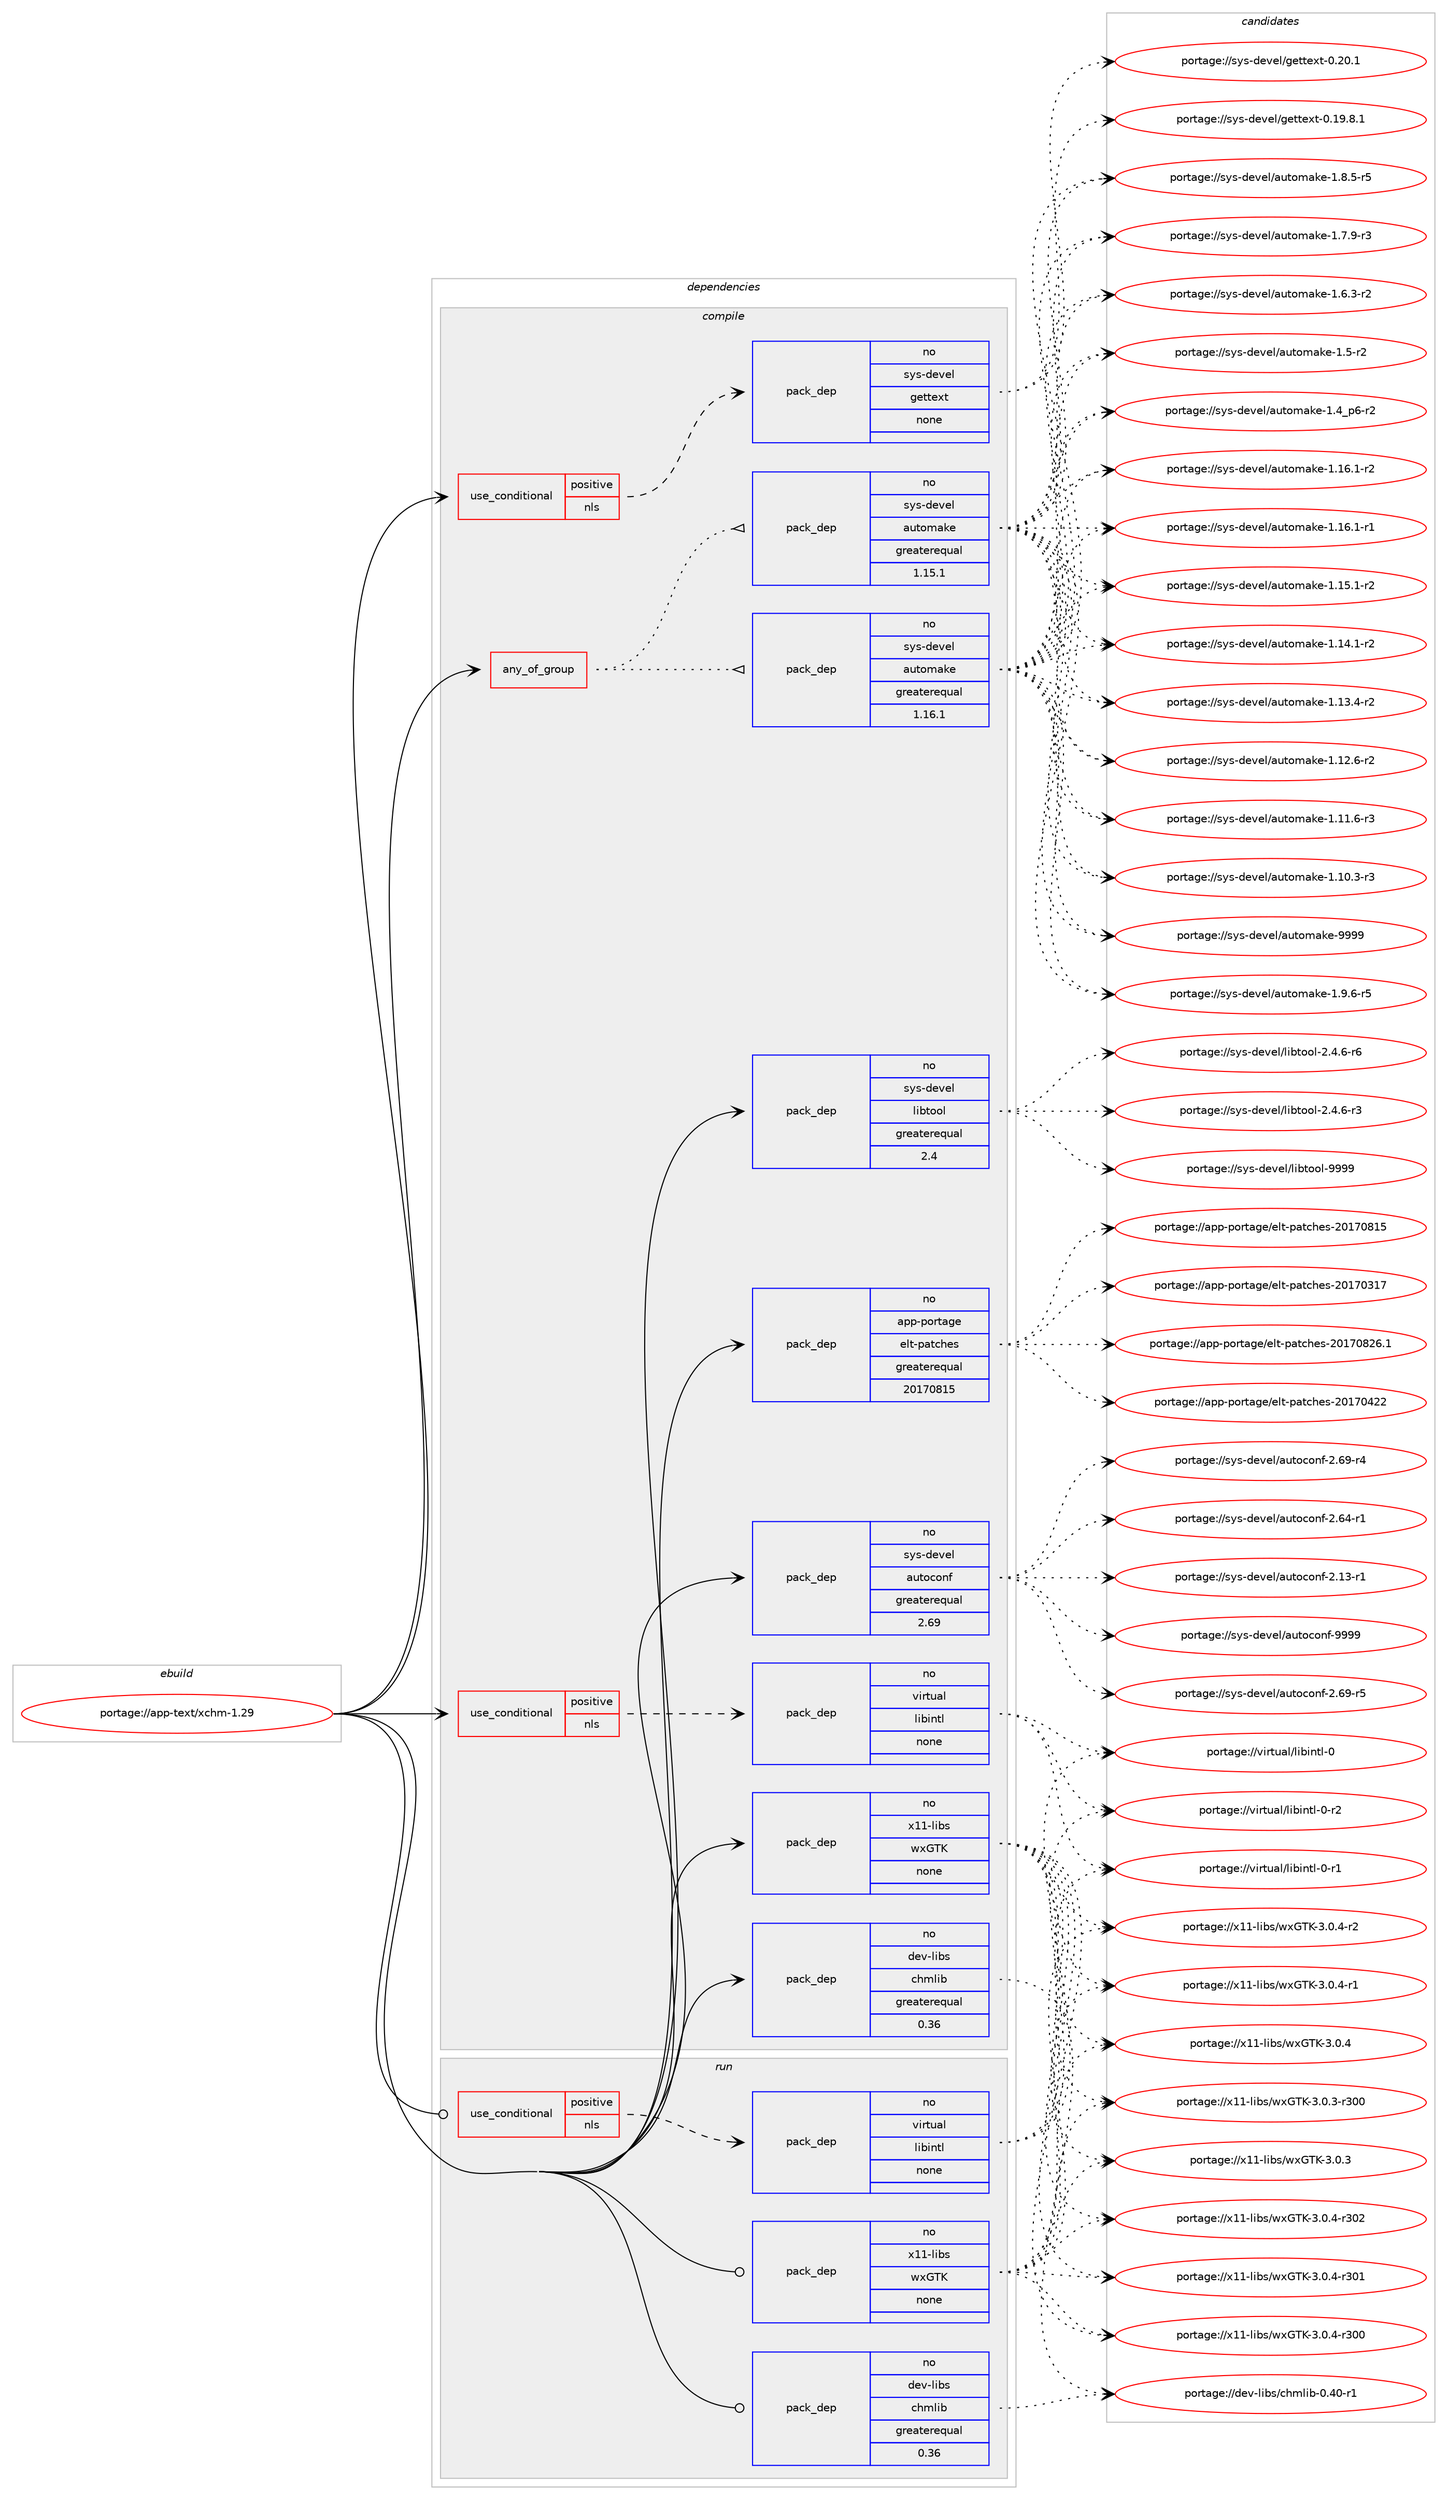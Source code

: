 digraph prolog {

# *************
# Graph options
# *************

newrank=true;
concentrate=true;
compound=true;
graph [rankdir=LR,fontname=Helvetica,fontsize=10,ranksep=1.5];#, ranksep=2.5, nodesep=0.2];
edge  [arrowhead=vee];
node  [fontname=Helvetica,fontsize=10];

# **********
# The ebuild
# **********

subgraph cluster_leftcol {
color=gray;
rank=same;
label=<<i>ebuild</i>>;
id [label="portage://app-text/xchm-1.29", color=red, width=4, href="../app-text/xchm-1.29.svg"];
}

# ****************
# The dependencies
# ****************

subgraph cluster_midcol {
color=gray;
label=<<i>dependencies</i>>;
subgraph cluster_compile {
fillcolor="#eeeeee";
style=filled;
label=<<i>compile</i>>;
subgraph any7621 {
dependency591337 [label=<<TABLE BORDER="0" CELLBORDER="1" CELLSPACING="0" CELLPADDING="4"><TR><TD CELLPADDING="10">any_of_group</TD></TR></TABLE>>, shape=none, color=red];subgraph pack444155 {
dependency591338 [label=<<TABLE BORDER="0" CELLBORDER="1" CELLSPACING="0" CELLPADDING="4" WIDTH="220"><TR><TD ROWSPAN="6" CELLPADDING="30">pack_dep</TD></TR><TR><TD WIDTH="110">no</TD></TR><TR><TD>sys-devel</TD></TR><TR><TD>automake</TD></TR><TR><TD>greaterequal</TD></TR><TR><TD>1.16.1</TD></TR></TABLE>>, shape=none, color=blue];
}
dependency591337:e -> dependency591338:w [weight=20,style="dotted",arrowhead="oinv"];
subgraph pack444156 {
dependency591339 [label=<<TABLE BORDER="0" CELLBORDER="1" CELLSPACING="0" CELLPADDING="4" WIDTH="220"><TR><TD ROWSPAN="6" CELLPADDING="30">pack_dep</TD></TR><TR><TD WIDTH="110">no</TD></TR><TR><TD>sys-devel</TD></TR><TR><TD>automake</TD></TR><TR><TD>greaterequal</TD></TR><TR><TD>1.15.1</TD></TR></TABLE>>, shape=none, color=blue];
}
dependency591337:e -> dependency591339:w [weight=20,style="dotted",arrowhead="oinv"];
}
id:e -> dependency591337:w [weight=20,style="solid",arrowhead="vee"];
subgraph cond139299 {
dependency591340 [label=<<TABLE BORDER="0" CELLBORDER="1" CELLSPACING="0" CELLPADDING="4"><TR><TD ROWSPAN="3" CELLPADDING="10">use_conditional</TD></TR><TR><TD>positive</TD></TR><TR><TD>nls</TD></TR></TABLE>>, shape=none, color=red];
subgraph pack444157 {
dependency591341 [label=<<TABLE BORDER="0" CELLBORDER="1" CELLSPACING="0" CELLPADDING="4" WIDTH="220"><TR><TD ROWSPAN="6" CELLPADDING="30">pack_dep</TD></TR><TR><TD WIDTH="110">no</TD></TR><TR><TD>sys-devel</TD></TR><TR><TD>gettext</TD></TR><TR><TD>none</TD></TR><TR><TD></TD></TR></TABLE>>, shape=none, color=blue];
}
dependency591340:e -> dependency591341:w [weight=20,style="dashed",arrowhead="vee"];
}
id:e -> dependency591340:w [weight=20,style="solid",arrowhead="vee"];
subgraph cond139300 {
dependency591342 [label=<<TABLE BORDER="0" CELLBORDER="1" CELLSPACING="0" CELLPADDING="4"><TR><TD ROWSPAN="3" CELLPADDING="10">use_conditional</TD></TR><TR><TD>positive</TD></TR><TR><TD>nls</TD></TR></TABLE>>, shape=none, color=red];
subgraph pack444158 {
dependency591343 [label=<<TABLE BORDER="0" CELLBORDER="1" CELLSPACING="0" CELLPADDING="4" WIDTH="220"><TR><TD ROWSPAN="6" CELLPADDING="30">pack_dep</TD></TR><TR><TD WIDTH="110">no</TD></TR><TR><TD>virtual</TD></TR><TR><TD>libintl</TD></TR><TR><TD>none</TD></TR><TR><TD></TD></TR></TABLE>>, shape=none, color=blue];
}
dependency591342:e -> dependency591343:w [weight=20,style="dashed",arrowhead="vee"];
}
id:e -> dependency591342:w [weight=20,style="solid",arrowhead="vee"];
subgraph pack444159 {
dependency591344 [label=<<TABLE BORDER="0" CELLBORDER="1" CELLSPACING="0" CELLPADDING="4" WIDTH="220"><TR><TD ROWSPAN="6" CELLPADDING="30">pack_dep</TD></TR><TR><TD WIDTH="110">no</TD></TR><TR><TD>app-portage</TD></TR><TR><TD>elt-patches</TD></TR><TR><TD>greaterequal</TD></TR><TR><TD>20170815</TD></TR></TABLE>>, shape=none, color=blue];
}
id:e -> dependency591344:w [weight=20,style="solid",arrowhead="vee"];
subgraph pack444160 {
dependency591345 [label=<<TABLE BORDER="0" CELLBORDER="1" CELLSPACING="0" CELLPADDING="4" WIDTH="220"><TR><TD ROWSPAN="6" CELLPADDING="30">pack_dep</TD></TR><TR><TD WIDTH="110">no</TD></TR><TR><TD>dev-libs</TD></TR><TR><TD>chmlib</TD></TR><TR><TD>greaterequal</TD></TR><TR><TD>0.36</TD></TR></TABLE>>, shape=none, color=blue];
}
id:e -> dependency591345:w [weight=20,style="solid",arrowhead="vee"];
subgraph pack444161 {
dependency591346 [label=<<TABLE BORDER="0" CELLBORDER="1" CELLSPACING="0" CELLPADDING="4" WIDTH="220"><TR><TD ROWSPAN="6" CELLPADDING="30">pack_dep</TD></TR><TR><TD WIDTH="110">no</TD></TR><TR><TD>sys-devel</TD></TR><TR><TD>autoconf</TD></TR><TR><TD>greaterequal</TD></TR><TR><TD>2.69</TD></TR></TABLE>>, shape=none, color=blue];
}
id:e -> dependency591346:w [weight=20,style="solid",arrowhead="vee"];
subgraph pack444162 {
dependency591347 [label=<<TABLE BORDER="0" CELLBORDER="1" CELLSPACING="0" CELLPADDING="4" WIDTH="220"><TR><TD ROWSPAN="6" CELLPADDING="30">pack_dep</TD></TR><TR><TD WIDTH="110">no</TD></TR><TR><TD>sys-devel</TD></TR><TR><TD>libtool</TD></TR><TR><TD>greaterequal</TD></TR><TR><TD>2.4</TD></TR></TABLE>>, shape=none, color=blue];
}
id:e -> dependency591347:w [weight=20,style="solid",arrowhead="vee"];
subgraph pack444163 {
dependency591348 [label=<<TABLE BORDER="0" CELLBORDER="1" CELLSPACING="0" CELLPADDING="4" WIDTH="220"><TR><TD ROWSPAN="6" CELLPADDING="30">pack_dep</TD></TR><TR><TD WIDTH="110">no</TD></TR><TR><TD>x11-libs</TD></TR><TR><TD>wxGTK</TD></TR><TR><TD>none</TD></TR><TR><TD></TD></TR></TABLE>>, shape=none, color=blue];
}
id:e -> dependency591348:w [weight=20,style="solid",arrowhead="vee"];
}
subgraph cluster_compileandrun {
fillcolor="#eeeeee";
style=filled;
label=<<i>compile and run</i>>;
}
subgraph cluster_run {
fillcolor="#eeeeee";
style=filled;
label=<<i>run</i>>;
subgraph cond139301 {
dependency591349 [label=<<TABLE BORDER="0" CELLBORDER="1" CELLSPACING="0" CELLPADDING="4"><TR><TD ROWSPAN="3" CELLPADDING="10">use_conditional</TD></TR><TR><TD>positive</TD></TR><TR><TD>nls</TD></TR></TABLE>>, shape=none, color=red];
subgraph pack444164 {
dependency591350 [label=<<TABLE BORDER="0" CELLBORDER="1" CELLSPACING="0" CELLPADDING="4" WIDTH="220"><TR><TD ROWSPAN="6" CELLPADDING="30">pack_dep</TD></TR><TR><TD WIDTH="110">no</TD></TR><TR><TD>virtual</TD></TR><TR><TD>libintl</TD></TR><TR><TD>none</TD></TR><TR><TD></TD></TR></TABLE>>, shape=none, color=blue];
}
dependency591349:e -> dependency591350:w [weight=20,style="dashed",arrowhead="vee"];
}
id:e -> dependency591349:w [weight=20,style="solid",arrowhead="odot"];
subgraph pack444165 {
dependency591351 [label=<<TABLE BORDER="0" CELLBORDER="1" CELLSPACING="0" CELLPADDING="4" WIDTH="220"><TR><TD ROWSPAN="6" CELLPADDING="30">pack_dep</TD></TR><TR><TD WIDTH="110">no</TD></TR><TR><TD>dev-libs</TD></TR><TR><TD>chmlib</TD></TR><TR><TD>greaterequal</TD></TR><TR><TD>0.36</TD></TR></TABLE>>, shape=none, color=blue];
}
id:e -> dependency591351:w [weight=20,style="solid",arrowhead="odot"];
subgraph pack444166 {
dependency591352 [label=<<TABLE BORDER="0" CELLBORDER="1" CELLSPACING="0" CELLPADDING="4" WIDTH="220"><TR><TD ROWSPAN="6" CELLPADDING="30">pack_dep</TD></TR><TR><TD WIDTH="110">no</TD></TR><TR><TD>x11-libs</TD></TR><TR><TD>wxGTK</TD></TR><TR><TD>none</TD></TR><TR><TD></TD></TR></TABLE>>, shape=none, color=blue];
}
id:e -> dependency591352:w [weight=20,style="solid",arrowhead="odot"];
}
}

# **************
# The candidates
# **************

subgraph cluster_choices {
rank=same;
color=gray;
label=<<i>candidates</i>>;

subgraph choice444155 {
color=black;
nodesep=1;
choice115121115451001011181011084797117116111109971071014557575757 [label="portage://sys-devel/automake-9999", color=red, width=4,href="../sys-devel/automake-9999.svg"];
choice115121115451001011181011084797117116111109971071014549465746544511453 [label="portage://sys-devel/automake-1.9.6-r5", color=red, width=4,href="../sys-devel/automake-1.9.6-r5.svg"];
choice115121115451001011181011084797117116111109971071014549465646534511453 [label="portage://sys-devel/automake-1.8.5-r5", color=red, width=4,href="../sys-devel/automake-1.8.5-r5.svg"];
choice115121115451001011181011084797117116111109971071014549465546574511451 [label="portage://sys-devel/automake-1.7.9-r3", color=red, width=4,href="../sys-devel/automake-1.7.9-r3.svg"];
choice115121115451001011181011084797117116111109971071014549465446514511450 [label="portage://sys-devel/automake-1.6.3-r2", color=red, width=4,href="../sys-devel/automake-1.6.3-r2.svg"];
choice11512111545100101118101108479711711611110997107101454946534511450 [label="portage://sys-devel/automake-1.5-r2", color=red, width=4,href="../sys-devel/automake-1.5-r2.svg"];
choice115121115451001011181011084797117116111109971071014549465295112544511450 [label="portage://sys-devel/automake-1.4_p6-r2", color=red, width=4,href="../sys-devel/automake-1.4_p6-r2.svg"];
choice11512111545100101118101108479711711611110997107101454946495446494511450 [label="portage://sys-devel/automake-1.16.1-r2", color=red, width=4,href="../sys-devel/automake-1.16.1-r2.svg"];
choice11512111545100101118101108479711711611110997107101454946495446494511449 [label="portage://sys-devel/automake-1.16.1-r1", color=red, width=4,href="../sys-devel/automake-1.16.1-r1.svg"];
choice11512111545100101118101108479711711611110997107101454946495346494511450 [label="portage://sys-devel/automake-1.15.1-r2", color=red, width=4,href="../sys-devel/automake-1.15.1-r2.svg"];
choice11512111545100101118101108479711711611110997107101454946495246494511450 [label="portage://sys-devel/automake-1.14.1-r2", color=red, width=4,href="../sys-devel/automake-1.14.1-r2.svg"];
choice11512111545100101118101108479711711611110997107101454946495146524511450 [label="portage://sys-devel/automake-1.13.4-r2", color=red, width=4,href="../sys-devel/automake-1.13.4-r2.svg"];
choice11512111545100101118101108479711711611110997107101454946495046544511450 [label="portage://sys-devel/automake-1.12.6-r2", color=red, width=4,href="../sys-devel/automake-1.12.6-r2.svg"];
choice11512111545100101118101108479711711611110997107101454946494946544511451 [label="portage://sys-devel/automake-1.11.6-r3", color=red, width=4,href="../sys-devel/automake-1.11.6-r3.svg"];
choice11512111545100101118101108479711711611110997107101454946494846514511451 [label="portage://sys-devel/automake-1.10.3-r3", color=red, width=4,href="../sys-devel/automake-1.10.3-r3.svg"];
dependency591338:e -> choice115121115451001011181011084797117116111109971071014557575757:w [style=dotted,weight="100"];
dependency591338:e -> choice115121115451001011181011084797117116111109971071014549465746544511453:w [style=dotted,weight="100"];
dependency591338:e -> choice115121115451001011181011084797117116111109971071014549465646534511453:w [style=dotted,weight="100"];
dependency591338:e -> choice115121115451001011181011084797117116111109971071014549465546574511451:w [style=dotted,weight="100"];
dependency591338:e -> choice115121115451001011181011084797117116111109971071014549465446514511450:w [style=dotted,weight="100"];
dependency591338:e -> choice11512111545100101118101108479711711611110997107101454946534511450:w [style=dotted,weight="100"];
dependency591338:e -> choice115121115451001011181011084797117116111109971071014549465295112544511450:w [style=dotted,weight="100"];
dependency591338:e -> choice11512111545100101118101108479711711611110997107101454946495446494511450:w [style=dotted,weight="100"];
dependency591338:e -> choice11512111545100101118101108479711711611110997107101454946495446494511449:w [style=dotted,weight="100"];
dependency591338:e -> choice11512111545100101118101108479711711611110997107101454946495346494511450:w [style=dotted,weight="100"];
dependency591338:e -> choice11512111545100101118101108479711711611110997107101454946495246494511450:w [style=dotted,weight="100"];
dependency591338:e -> choice11512111545100101118101108479711711611110997107101454946495146524511450:w [style=dotted,weight="100"];
dependency591338:e -> choice11512111545100101118101108479711711611110997107101454946495046544511450:w [style=dotted,weight="100"];
dependency591338:e -> choice11512111545100101118101108479711711611110997107101454946494946544511451:w [style=dotted,weight="100"];
dependency591338:e -> choice11512111545100101118101108479711711611110997107101454946494846514511451:w [style=dotted,weight="100"];
}
subgraph choice444156 {
color=black;
nodesep=1;
choice115121115451001011181011084797117116111109971071014557575757 [label="portage://sys-devel/automake-9999", color=red, width=4,href="../sys-devel/automake-9999.svg"];
choice115121115451001011181011084797117116111109971071014549465746544511453 [label="portage://sys-devel/automake-1.9.6-r5", color=red, width=4,href="../sys-devel/automake-1.9.6-r5.svg"];
choice115121115451001011181011084797117116111109971071014549465646534511453 [label="portage://sys-devel/automake-1.8.5-r5", color=red, width=4,href="../sys-devel/automake-1.8.5-r5.svg"];
choice115121115451001011181011084797117116111109971071014549465546574511451 [label="portage://sys-devel/automake-1.7.9-r3", color=red, width=4,href="../sys-devel/automake-1.7.9-r3.svg"];
choice115121115451001011181011084797117116111109971071014549465446514511450 [label="portage://sys-devel/automake-1.6.3-r2", color=red, width=4,href="../sys-devel/automake-1.6.3-r2.svg"];
choice11512111545100101118101108479711711611110997107101454946534511450 [label="portage://sys-devel/automake-1.5-r2", color=red, width=4,href="../sys-devel/automake-1.5-r2.svg"];
choice115121115451001011181011084797117116111109971071014549465295112544511450 [label="portage://sys-devel/automake-1.4_p6-r2", color=red, width=4,href="../sys-devel/automake-1.4_p6-r2.svg"];
choice11512111545100101118101108479711711611110997107101454946495446494511450 [label="portage://sys-devel/automake-1.16.1-r2", color=red, width=4,href="../sys-devel/automake-1.16.1-r2.svg"];
choice11512111545100101118101108479711711611110997107101454946495446494511449 [label="portage://sys-devel/automake-1.16.1-r1", color=red, width=4,href="../sys-devel/automake-1.16.1-r1.svg"];
choice11512111545100101118101108479711711611110997107101454946495346494511450 [label="portage://sys-devel/automake-1.15.1-r2", color=red, width=4,href="../sys-devel/automake-1.15.1-r2.svg"];
choice11512111545100101118101108479711711611110997107101454946495246494511450 [label="portage://sys-devel/automake-1.14.1-r2", color=red, width=4,href="../sys-devel/automake-1.14.1-r2.svg"];
choice11512111545100101118101108479711711611110997107101454946495146524511450 [label="portage://sys-devel/automake-1.13.4-r2", color=red, width=4,href="../sys-devel/automake-1.13.4-r2.svg"];
choice11512111545100101118101108479711711611110997107101454946495046544511450 [label="portage://sys-devel/automake-1.12.6-r2", color=red, width=4,href="../sys-devel/automake-1.12.6-r2.svg"];
choice11512111545100101118101108479711711611110997107101454946494946544511451 [label="portage://sys-devel/automake-1.11.6-r3", color=red, width=4,href="../sys-devel/automake-1.11.6-r3.svg"];
choice11512111545100101118101108479711711611110997107101454946494846514511451 [label="portage://sys-devel/automake-1.10.3-r3", color=red, width=4,href="../sys-devel/automake-1.10.3-r3.svg"];
dependency591339:e -> choice115121115451001011181011084797117116111109971071014557575757:w [style=dotted,weight="100"];
dependency591339:e -> choice115121115451001011181011084797117116111109971071014549465746544511453:w [style=dotted,weight="100"];
dependency591339:e -> choice115121115451001011181011084797117116111109971071014549465646534511453:w [style=dotted,weight="100"];
dependency591339:e -> choice115121115451001011181011084797117116111109971071014549465546574511451:w [style=dotted,weight="100"];
dependency591339:e -> choice115121115451001011181011084797117116111109971071014549465446514511450:w [style=dotted,weight="100"];
dependency591339:e -> choice11512111545100101118101108479711711611110997107101454946534511450:w [style=dotted,weight="100"];
dependency591339:e -> choice115121115451001011181011084797117116111109971071014549465295112544511450:w [style=dotted,weight="100"];
dependency591339:e -> choice11512111545100101118101108479711711611110997107101454946495446494511450:w [style=dotted,weight="100"];
dependency591339:e -> choice11512111545100101118101108479711711611110997107101454946495446494511449:w [style=dotted,weight="100"];
dependency591339:e -> choice11512111545100101118101108479711711611110997107101454946495346494511450:w [style=dotted,weight="100"];
dependency591339:e -> choice11512111545100101118101108479711711611110997107101454946495246494511450:w [style=dotted,weight="100"];
dependency591339:e -> choice11512111545100101118101108479711711611110997107101454946495146524511450:w [style=dotted,weight="100"];
dependency591339:e -> choice11512111545100101118101108479711711611110997107101454946495046544511450:w [style=dotted,weight="100"];
dependency591339:e -> choice11512111545100101118101108479711711611110997107101454946494946544511451:w [style=dotted,weight="100"];
dependency591339:e -> choice11512111545100101118101108479711711611110997107101454946494846514511451:w [style=dotted,weight="100"];
}
subgraph choice444157 {
color=black;
nodesep=1;
choice115121115451001011181011084710310111611610112011645484650484649 [label="portage://sys-devel/gettext-0.20.1", color=red, width=4,href="../sys-devel/gettext-0.20.1.svg"];
choice1151211154510010111810110847103101116116101120116454846495746564649 [label="portage://sys-devel/gettext-0.19.8.1", color=red, width=4,href="../sys-devel/gettext-0.19.8.1.svg"];
dependency591341:e -> choice115121115451001011181011084710310111611610112011645484650484649:w [style=dotted,weight="100"];
dependency591341:e -> choice1151211154510010111810110847103101116116101120116454846495746564649:w [style=dotted,weight="100"];
}
subgraph choice444158 {
color=black;
nodesep=1;
choice11810511411611797108471081059810511011610845484511450 [label="portage://virtual/libintl-0-r2", color=red, width=4,href="../virtual/libintl-0-r2.svg"];
choice11810511411611797108471081059810511011610845484511449 [label="portage://virtual/libintl-0-r1", color=red, width=4,href="../virtual/libintl-0-r1.svg"];
choice1181051141161179710847108105981051101161084548 [label="portage://virtual/libintl-0", color=red, width=4,href="../virtual/libintl-0.svg"];
dependency591343:e -> choice11810511411611797108471081059810511011610845484511450:w [style=dotted,weight="100"];
dependency591343:e -> choice11810511411611797108471081059810511011610845484511449:w [style=dotted,weight="100"];
dependency591343:e -> choice1181051141161179710847108105981051101161084548:w [style=dotted,weight="100"];
}
subgraph choice444159 {
color=black;
nodesep=1;
choice971121124511211111411697103101471011081164511297116991041011154550484955485650544649 [label="portage://app-portage/elt-patches-20170826.1", color=red, width=4,href="../app-portage/elt-patches-20170826.1.svg"];
choice97112112451121111141169710310147101108116451129711699104101115455048495548564953 [label="portage://app-portage/elt-patches-20170815", color=red, width=4,href="../app-portage/elt-patches-20170815.svg"];
choice97112112451121111141169710310147101108116451129711699104101115455048495548525050 [label="portage://app-portage/elt-patches-20170422", color=red, width=4,href="../app-portage/elt-patches-20170422.svg"];
choice97112112451121111141169710310147101108116451129711699104101115455048495548514955 [label="portage://app-portage/elt-patches-20170317", color=red, width=4,href="../app-portage/elt-patches-20170317.svg"];
dependency591344:e -> choice971121124511211111411697103101471011081164511297116991041011154550484955485650544649:w [style=dotted,weight="100"];
dependency591344:e -> choice97112112451121111141169710310147101108116451129711699104101115455048495548564953:w [style=dotted,weight="100"];
dependency591344:e -> choice97112112451121111141169710310147101108116451129711699104101115455048495548525050:w [style=dotted,weight="100"];
dependency591344:e -> choice97112112451121111141169710310147101108116451129711699104101115455048495548514955:w [style=dotted,weight="100"];
}
subgraph choice444160 {
color=black;
nodesep=1;
choice100101118451081059811547991041091081059845484652484511449 [label="portage://dev-libs/chmlib-0.40-r1", color=red, width=4,href="../dev-libs/chmlib-0.40-r1.svg"];
dependency591345:e -> choice100101118451081059811547991041091081059845484652484511449:w [style=dotted,weight="100"];
}
subgraph choice444161 {
color=black;
nodesep=1;
choice115121115451001011181011084797117116111991111101024557575757 [label="portage://sys-devel/autoconf-9999", color=red, width=4,href="../sys-devel/autoconf-9999.svg"];
choice1151211154510010111810110847971171161119911111010245504654574511453 [label="portage://sys-devel/autoconf-2.69-r5", color=red, width=4,href="../sys-devel/autoconf-2.69-r5.svg"];
choice1151211154510010111810110847971171161119911111010245504654574511452 [label="portage://sys-devel/autoconf-2.69-r4", color=red, width=4,href="../sys-devel/autoconf-2.69-r4.svg"];
choice1151211154510010111810110847971171161119911111010245504654524511449 [label="portage://sys-devel/autoconf-2.64-r1", color=red, width=4,href="../sys-devel/autoconf-2.64-r1.svg"];
choice1151211154510010111810110847971171161119911111010245504649514511449 [label="portage://sys-devel/autoconf-2.13-r1", color=red, width=4,href="../sys-devel/autoconf-2.13-r1.svg"];
dependency591346:e -> choice115121115451001011181011084797117116111991111101024557575757:w [style=dotted,weight="100"];
dependency591346:e -> choice1151211154510010111810110847971171161119911111010245504654574511453:w [style=dotted,weight="100"];
dependency591346:e -> choice1151211154510010111810110847971171161119911111010245504654574511452:w [style=dotted,weight="100"];
dependency591346:e -> choice1151211154510010111810110847971171161119911111010245504654524511449:w [style=dotted,weight="100"];
dependency591346:e -> choice1151211154510010111810110847971171161119911111010245504649514511449:w [style=dotted,weight="100"];
}
subgraph choice444162 {
color=black;
nodesep=1;
choice1151211154510010111810110847108105981161111111084557575757 [label="portage://sys-devel/libtool-9999", color=red, width=4,href="../sys-devel/libtool-9999.svg"];
choice1151211154510010111810110847108105981161111111084550465246544511454 [label="portage://sys-devel/libtool-2.4.6-r6", color=red, width=4,href="../sys-devel/libtool-2.4.6-r6.svg"];
choice1151211154510010111810110847108105981161111111084550465246544511451 [label="portage://sys-devel/libtool-2.4.6-r3", color=red, width=4,href="../sys-devel/libtool-2.4.6-r3.svg"];
dependency591347:e -> choice1151211154510010111810110847108105981161111111084557575757:w [style=dotted,weight="100"];
dependency591347:e -> choice1151211154510010111810110847108105981161111111084550465246544511454:w [style=dotted,weight="100"];
dependency591347:e -> choice1151211154510010111810110847108105981161111111084550465246544511451:w [style=dotted,weight="100"];
}
subgraph choice444163 {
color=black;
nodesep=1;
choice120494945108105981154711912071847545514648465245114514850 [label="portage://x11-libs/wxGTK-3.0.4-r302", color=red, width=4,href="../x11-libs/wxGTK-3.0.4-r302.svg"];
choice120494945108105981154711912071847545514648465245114514849 [label="portage://x11-libs/wxGTK-3.0.4-r301", color=red, width=4,href="../x11-libs/wxGTK-3.0.4-r301.svg"];
choice120494945108105981154711912071847545514648465245114514848 [label="portage://x11-libs/wxGTK-3.0.4-r300", color=red, width=4,href="../x11-libs/wxGTK-3.0.4-r300.svg"];
choice12049494510810598115471191207184754551464846524511450 [label="portage://x11-libs/wxGTK-3.0.4-r2", color=red, width=4,href="../x11-libs/wxGTK-3.0.4-r2.svg"];
choice12049494510810598115471191207184754551464846524511449 [label="portage://x11-libs/wxGTK-3.0.4-r1", color=red, width=4,href="../x11-libs/wxGTK-3.0.4-r1.svg"];
choice1204949451081059811547119120718475455146484652 [label="portage://x11-libs/wxGTK-3.0.4", color=red, width=4,href="../x11-libs/wxGTK-3.0.4.svg"];
choice120494945108105981154711912071847545514648465145114514848 [label="portage://x11-libs/wxGTK-3.0.3-r300", color=red, width=4,href="../x11-libs/wxGTK-3.0.3-r300.svg"];
choice1204949451081059811547119120718475455146484651 [label="portage://x11-libs/wxGTK-3.0.3", color=red, width=4,href="../x11-libs/wxGTK-3.0.3.svg"];
dependency591348:e -> choice120494945108105981154711912071847545514648465245114514850:w [style=dotted,weight="100"];
dependency591348:e -> choice120494945108105981154711912071847545514648465245114514849:w [style=dotted,weight="100"];
dependency591348:e -> choice120494945108105981154711912071847545514648465245114514848:w [style=dotted,weight="100"];
dependency591348:e -> choice12049494510810598115471191207184754551464846524511450:w [style=dotted,weight="100"];
dependency591348:e -> choice12049494510810598115471191207184754551464846524511449:w [style=dotted,weight="100"];
dependency591348:e -> choice1204949451081059811547119120718475455146484652:w [style=dotted,weight="100"];
dependency591348:e -> choice120494945108105981154711912071847545514648465145114514848:w [style=dotted,weight="100"];
dependency591348:e -> choice1204949451081059811547119120718475455146484651:w [style=dotted,weight="100"];
}
subgraph choice444164 {
color=black;
nodesep=1;
choice11810511411611797108471081059810511011610845484511450 [label="portage://virtual/libintl-0-r2", color=red, width=4,href="../virtual/libintl-0-r2.svg"];
choice11810511411611797108471081059810511011610845484511449 [label="portage://virtual/libintl-0-r1", color=red, width=4,href="../virtual/libintl-0-r1.svg"];
choice1181051141161179710847108105981051101161084548 [label="portage://virtual/libintl-0", color=red, width=4,href="../virtual/libintl-0.svg"];
dependency591350:e -> choice11810511411611797108471081059810511011610845484511450:w [style=dotted,weight="100"];
dependency591350:e -> choice11810511411611797108471081059810511011610845484511449:w [style=dotted,weight="100"];
dependency591350:e -> choice1181051141161179710847108105981051101161084548:w [style=dotted,weight="100"];
}
subgraph choice444165 {
color=black;
nodesep=1;
choice100101118451081059811547991041091081059845484652484511449 [label="portage://dev-libs/chmlib-0.40-r1", color=red, width=4,href="../dev-libs/chmlib-0.40-r1.svg"];
dependency591351:e -> choice100101118451081059811547991041091081059845484652484511449:w [style=dotted,weight="100"];
}
subgraph choice444166 {
color=black;
nodesep=1;
choice120494945108105981154711912071847545514648465245114514850 [label="portage://x11-libs/wxGTK-3.0.4-r302", color=red, width=4,href="../x11-libs/wxGTK-3.0.4-r302.svg"];
choice120494945108105981154711912071847545514648465245114514849 [label="portage://x11-libs/wxGTK-3.0.4-r301", color=red, width=4,href="../x11-libs/wxGTK-3.0.4-r301.svg"];
choice120494945108105981154711912071847545514648465245114514848 [label="portage://x11-libs/wxGTK-3.0.4-r300", color=red, width=4,href="../x11-libs/wxGTK-3.0.4-r300.svg"];
choice12049494510810598115471191207184754551464846524511450 [label="portage://x11-libs/wxGTK-3.0.4-r2", color=red, width=4,href="../x11-libs/wxGTK-3.0.4-r2.svg"];
choice12049494510810598115471191207184754551464846524511449 [label="portage://x11-libs/wxGTK-3.0.4-r1", color=red, width=4,href="../x11-libs/wxGTK-3.0.4-r1.svg"];
choice1204949451081059811547119120718475455146484652 [label="portage://x11-libs/wxGTK-3.0.4", color=red, width=4,href="../x11-libs/wxGTK-3.0.4.svg"];
choice120494945108105981154711912071847545514648465145114514848 [label="portage://x11-libs/wxGTK-3.0.3-r300", color=red, width=4,href="../x11-libs/wxGTK-3.0.3-r300.svg"];
choice1204949451081059811547119120718475455146484651 [label="portage://x11-libs/wxGTK-3.0.3", color=red, width=4,href="../x11-libs/wxGTK-3.0.3.svg"];
dependency591352:e -> choice120494945108105981154711912071847545514648465245114514850:w [style=dotted,weight="100"];
dependency591352:e -> choice120494945108105981154711912071847545514648465245114514849:w [style=dotted,weight="100"];
dependency591352:e -> choice120494945108105981154711912071847545514648465245114514848:w [style=dotted,weight="100"];
dependency591352:e -> choice12049494510810598115471191207184754551464846524511450:w [style=dotted,weight="100"];
dependency591352:e -> choice12049494510810598115471191207184754551464846524511449:w [style=dotted,weight="100"];
dependency591352:e -> choice1204949451081059811547119120718475455146484652:w [style=dotted,weight="100"];
dependency591352:e -> choice120494945108105981154711912071847545514648465145114514848:w [style=dotted,weight="100"];
dependency591352:e -> choice1204949451081059811547119120718475455146484651:w [style=dotted,weight="100"];
}
}

}
